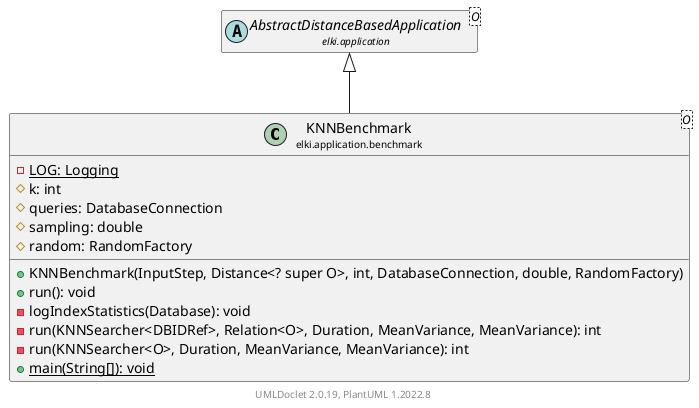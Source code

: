 @startuml
    remove .*\.(Instance|Par|Parameterizer|Factory)$
    set namespaceSeparator none
    hide empty fields
    hide empty methods

    class "<size:14>KNNBenchmark\n<size:10>elki.application.benchmark" as elki.application.benchmark.KNNBenchmark<O> [[KNNBenchmark.html]] {
        {static} -LOG: Logging
        #k: int
        #queries: DatabaseConnection
        #sampling: double
        #random: RandomFactory
        +KNNBenchmark(InputStep, Distance<? super O>, int, DatabaseConnection, double, RandomFactory)
        +run(): void
        -logIndexStatistics(Database): void
        -run(KNNSearcher<DBIDRef>, Relation<O>, Duration, MeanVariance, MeanVariance): int
        -run(KNNSearcher<O>, Duration, MeanVariance, MeanVariance): int
        {static} +main(String[]): void
    }

    abstract class "<size:14>AbstractDistanceBasedApplication\n<size:10>elki.application" as elki.application.AbstractDistanceBasedApplication<O> [[../AbstractDistanceBasedApplication.html]]
    class "<size:14>KNNBenchmark.Par\n<size:10>elki.application.benchmark" as elki.application.benchmark.KNNBenchmark.Par<O>

    elki.application.AbstractDistanceBasedApplication <|-- elki.application.benchmark.KNNBenchmark
    elki.application.benchmark.KNNBenchmark +-- elki.application.benchmark.KNNBenchmark.Par

    center footer UMLDoclet 2.0.19, PlantUML 1.2022.8
@enduml
